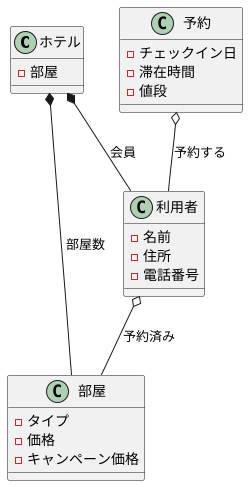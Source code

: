 @startuml

class ホテル {
    -部屋   
}

class 利用者 {
    -名前
    -住所
    -電話番号
}

class 部屋 {
    -タイプ
    -価格
    -  キャンペーン価格
}

class 予約 {
    -チェックイン日
    -滞在時間
    -値段
}

ホテル *-- 部屋 : 部屋数
利用者 o-- 部屋 : 予約済み
ホテル *-- 利用者 : 会員
予約 o-- 利用者 : 予約する

@enduml
